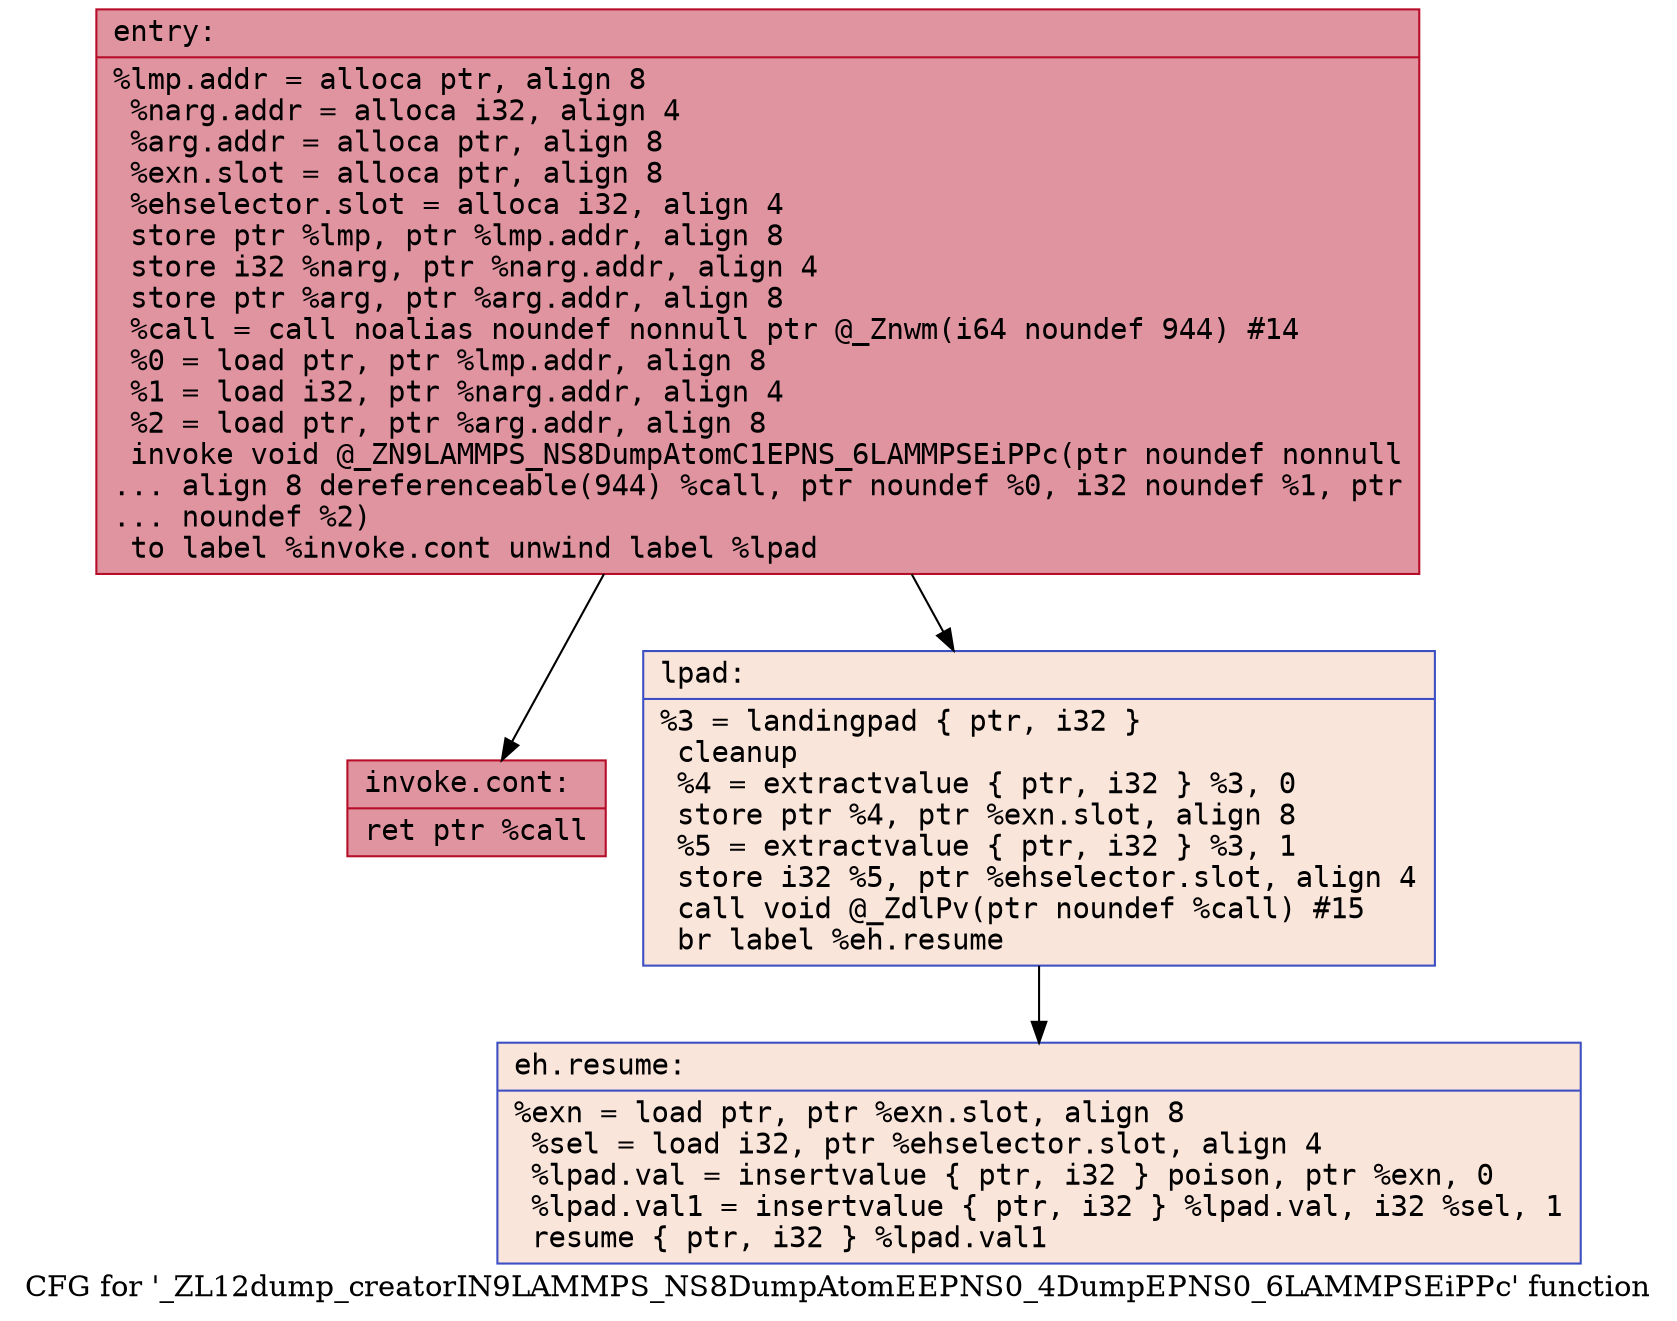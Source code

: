 digraph "CFG for '_ZL12dump_creatorIN9LAMMPS_NS8DumpAtomEEPNS0_4DumpEPNS0_6LAMMPSEiPPc' function" {
	label="CFG for '_ZL12dump_creatorIN9LAMMPS_NS8DumpAtomEEPNS0_4DumpEPNS0_6LAMMPSEiPPc' function";

	Node0x559d9a17b930 [shape=record,color="#b70d28ff", style=filled, fillcolor="#b70d2870" fontname="Courier",label="{entry:\l|  %lmp.addr = alloca ptr, align 8\l  %narg.addr = alloca i32, align 4\l  %arg.addr = alloca ptr, align 8\l  %exn.slot = alloca ptr, align 8\l  %ehselector.slot = alloca i32, align 4\l  store ptr %lmp, ptr %lmp.addr, align 8\l  store i32 %narg, ptr %narg.addr, align 4\l  store ptr %arg, ptr %arg.addr, align 8\l  %call = call noalias noundef nonnull ptr @_Znwm(i64 noundef 944) #14\l  %0 = load ptr, ptr %lmp.addr, align 8\l  %1 = load i32, ptr %narg.addr, align 4\l  %2 = load ptr, ptr %arg.addr, align 8\l  invoke void @_ZN9LAMMPS_NS8DumpAtomC1EPNS_6LAMMPSEiPPc(ptr noundef nonnull\l... align 8 dereferenceable(944) %call, ptr noundef %0, i32 noundef %1, ptr\l... noundef %2)\l          to label %invoke.cont unwind label %lpad\l}"];
	Node0x559d9a17b930 -> Node0x559d9a17c0a0[tooltip="entry -> invoke.cont\nProbability 100.00%" ];
	Node0x559d9a17b930 -> Node0x559d9a17c120[tooltip="entry -> lpad\nProbability 0.00%" ];
	Node0x559d9a17c0a0 [shape=record,color="#b70d28ff", style=filled, fillcolor="#b70d2870" fontname="Courier",label="{invoke.cont:\l|  ret ptr %call\l}"];
	Node0x559d9a17c120 [shape=record,color="#3d50c3ff", style=filled, fillcolor="#f4c5ad70" fontname="Courier",label="{lpad:\l|  %3 = landingpad \{ ptr, i32 \}\l          cleanup\l  %4 = extractvalue \{ ptr, i32 \} %3, 0\l  store ptr %4, ptr %exn.slot, align 8\l  %5 = extractvalue \{ ptr, i32 \} %3, 1\l  store i32 %5, ptr %ehselector.slot, align 4\l  call void @_ZdlPv(ptr noundef %call) #15\l  br label %eh.resume\l}"];
	Node0x559d9a17c120 -> Node0x559d9a17c830[tooltip="lpad -> eh.resume\nProbability 100.00%" ];
	Node0x559d9a17c830 [shape=record,color="#3d50c3ff", style=filled, fillcolor="#f4c5ad70" fontname="Courier",label="{eh.resume:\l|  %exn = load ptr, ptr %exn.slot, align 8\l  %sel = load i32, ptr %ehselector.slot, align 4\l  %lpad.val = insertvalue \{ ptr, i32 \} poison, ptr %exn, 0\l  %lpad.val1 = insertvalue \{ ptr, i32 \} %lpad.val, i32 %sel, 1\l  resume \{ ptr, i32 \} %lpad.val1\l}"];
}
